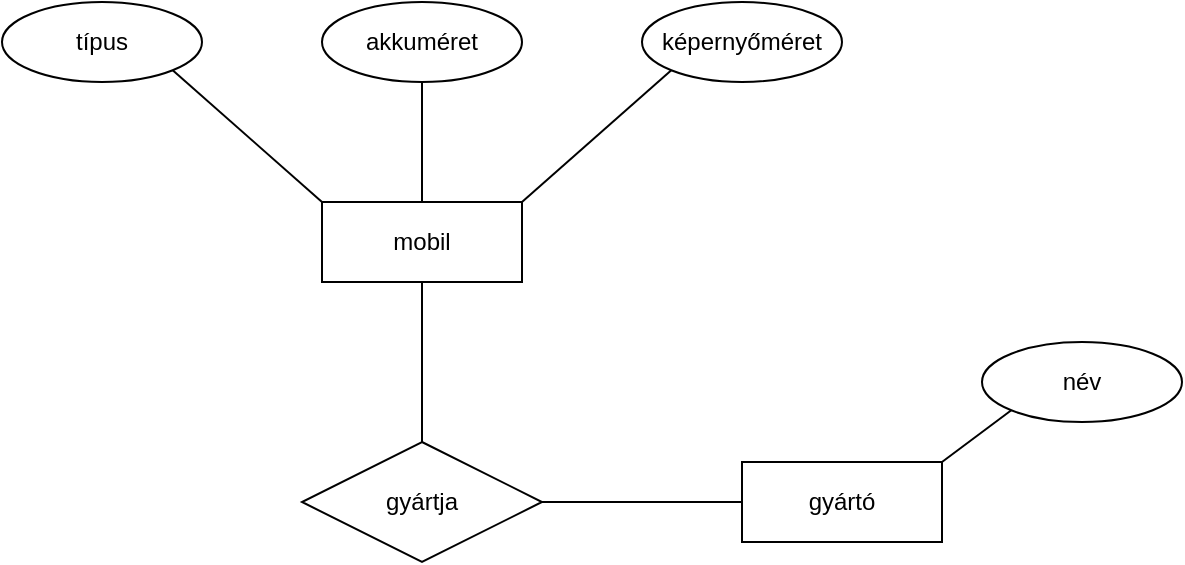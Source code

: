 <mxfile version="20.3.6" type="device"><diagram id="3pG-CYzB6gVlJjbMMtt4" name="1 oldal"><mxGraphModel dx="1422" dy="794" grid="1" gridSize="10" guides="1" tooltips="1" connect="1" arrows="1" fold="1" page="1" pageScale="1" pageWidth="827" pageHeight="1169" math="0" shadow="0"><root><mxCell id="0"/><mxCell id="1" parent="0"/><mxCell id="Vj_QeOC9Sq_EG0Rtfa_x-1" value="mobil" style="whiteSpace=wrap;html=1;align=center;" vertex="1" parent="1"><mxGeometry x="310" y="290" width="100" height="40" as="geometry"/></mxCell><mxCell id="Vj_QeOC9Sq_EG0Rtfa_x-6" style="rounded=0;orthogonalLoop=1;jettySize=auto;html=1;exitX=0.5;exitY=1;exitDx=0;exitDy=0;entryX=0.5;entryY=0;entryDx=0;entryDy=0;endArrow=none;endFill=0;" edge="1" parent="1" source="Vj_QeOC9Sq_EG0Rtfa_x-2" target="Vj_QeOC9Sq_EG0Rtfa_x-1"><mxGeometry relative="1" as="geometry"/></mxCell><mxCell id="Vj_QeOC9Sq_EG0Rtfa_x-2" value="akkuméret" style="ellipse;whiteSpace=wrap;html=1;align=center;" vertex="1" parent="1"><mxGeometry x="310" y="190" width="100" height="40" as="geometry"/></mxCell><mxCell id="Vj_QeOC9Sq_EG0Rtfa_x-7" style="rounded=0;orthogonalLoop=1;jettySize=auto;html=1;exitX=0;exitY=1;exitDx=0;exitDy=0;entryX=1;entryY=0;entryDx=0;entryDy=0;strokeColor=default;endArrow=none;endFill=0;" edge="1" parent="1" source="Vj_QeOC9Sq_EG0Rtfa_x-3" target="Vj_QeOC9Sq_EG0Rtfa_x-1"><mxGeometry relative="1" as="geometry"/></mxCell><mxCell id="Vj_QeOC9Sq_EG0Rtfa_x-3" value="képernyőméret" style="ellipse;whiteSpace=wrap;html=1;align=center;" vertex="1" parent="1"><mxGeometry x="470" y="190" width="100" height="40" as="geometry"/></mxCell><mxCell id="Vj_QeOC9Sq_EG0Rtfa_x-5" style="rounded=0;orthogonalLoop=1;jettySize=auto;html=1;exitX=1;exitY=1;exitDx=0;exitDy=0;entryX=0;entryY=0;entryDx=0;entryDy=0;endArrow=none;endFill=0;" edge="1" parent="1" source="Vj_QeOC9Sq_EG0Rtfa_x-4" target="Vj_QeOC9Sq_EG0Rtfa_x-1"><mxGeometry relative="1" as="geometry"/></mxCell><mxCell id="Vj_QeOC9Sq_EG0Rtfa_x-4" value="típus" style="ellipse;whiteSpace=wrap;html=1;align=center;" vertex="1" parent="1"><mxGeometry x="150" y="190" width="100" height="40" as="geometry"/></mxCell><mxCell id="Vj_QeOC9Sq_EG0Rtfa_x-12" style="edgeStyle=none;rounded=0;orthogonalLoop=1;jettySize=auto;html=1;exitX=0;exitY=0.5;exitDx=0;exitDy=0;entryX=1;entryY=0.5;entryDx=0;entryDy=0;strokeColor=default;endArrow=none;endFill=0;" edge="1" parent="1" source="Vj_QeOC9Sq_EG0Rtfa_x-8" target="Vj_QeOC9Sq_EG0Rtfa_x-11"><mxGeometry relative="1" as="geometry"/></mxCell><mxCell id="Vj_QeOC9Sq_EG0Rtfa_x-8" value="gyártó" style="whiteSpace=wrap;html=1;align=center;" vertex="1" parent="1"><mxGeometry x="520" y="420" width="100" height="40" as="geometry"/></mxCell><mxCell id="Vj_QeOC9Sq_EG0Rtfa_x-10" style="edgeStyle=none;rounded=0;orthogonalLoop=1;jettySize=auto;html=1;exitX=0;exitY=1;exitDx=0;exitDy=0;entryX=1;entryY=0;entryDx=0;entryDy=0;strokeColor=default;endArrow=none;endFill=0;" edge="1" parent="1" source="Vj_QeOC9Sq_EG0Rtfa_x-9" target="Vj_QeOC9Sq_EG0Rtfa_x-8"><mxGeometry relative="1" as="geometry"/></mxCell><mxCell id="Vj_QeOC9Sq_EG0Rtfa_x-9" value="név" style="ellipse;whiteSpace=wrap;html=1;align=center;" vertex="1" parent="1"><mxGeometry x="640" y="360" width="100" height="40" as="geometry"/></mxCell><mxCell id="Vj_QeOC9Sq_EG0Rtfa_x-13" style="edgeStyle=none;rounded=0;orthogonalLoop=1;jettySize=auto;html=1;exitX=0.5;exitY=0;exitDx=0;exitDy=0;entryX=0.5;entryY=1;entryDx=0;entryDy=0;strokeColor=default;endArrow=none;endFill=0;" edge="1" parent="1" source="Vj_QeOC9Sq_EG0Rtfa_x-11" target="Vj_QeOC9Sq_EG0Rtfa_x-1"><mxGeometry relative="1" as="geometry"/></mxCell><mxCell id="Vj_QeOC9Sq_EG0Rtfa_x-11" value="gyártja" style="shape=rhombus;perimeter=rhombusPerimeter;whiteSpace=wrap;html=1;align=center;" vertex="1" parent="1"><mxGeometry x="300" y="410" width="120" height="60" as="geometry"/></mxCell></root></mxGraphModel></diagram></mxfile>